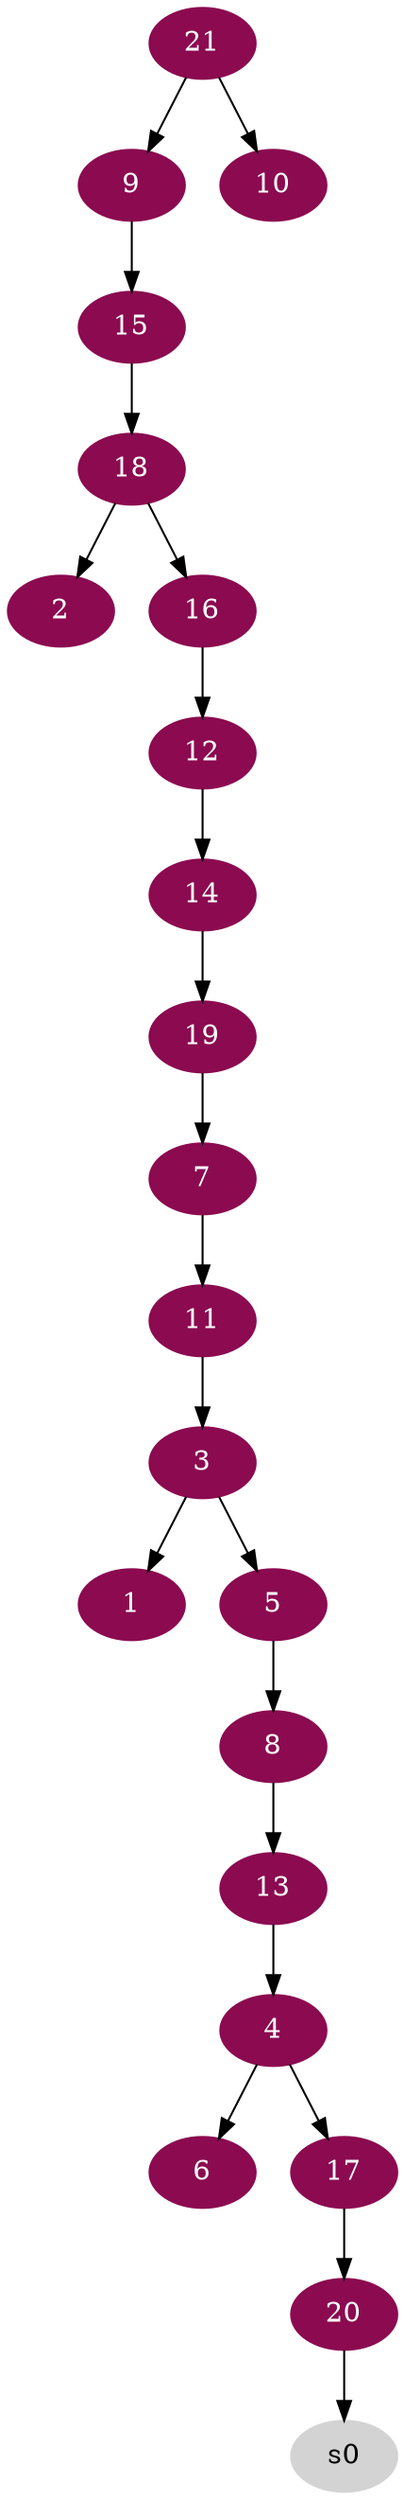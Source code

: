 digraph G {
node [color=deeppink4, style=filled, fontcolor=white];
3 -> 1;
18 -> 2;
11 -> 3;
13 -> 4;
3 -> 5;
4 -> 6;
19 -> 7;
5 -> 8;
21 -> 9;
21 -> 10;
7 -> 11;
16 -> 12;
8 -> 13;
12 -> 14;
9 -> 15;
18 -> 16;
4 -> 17;
15 -> 18;
14 -> 19;
17 -> 20;
node [color=lightgrey, style=filled, fontcolor=black];
20 -> s0;
}

